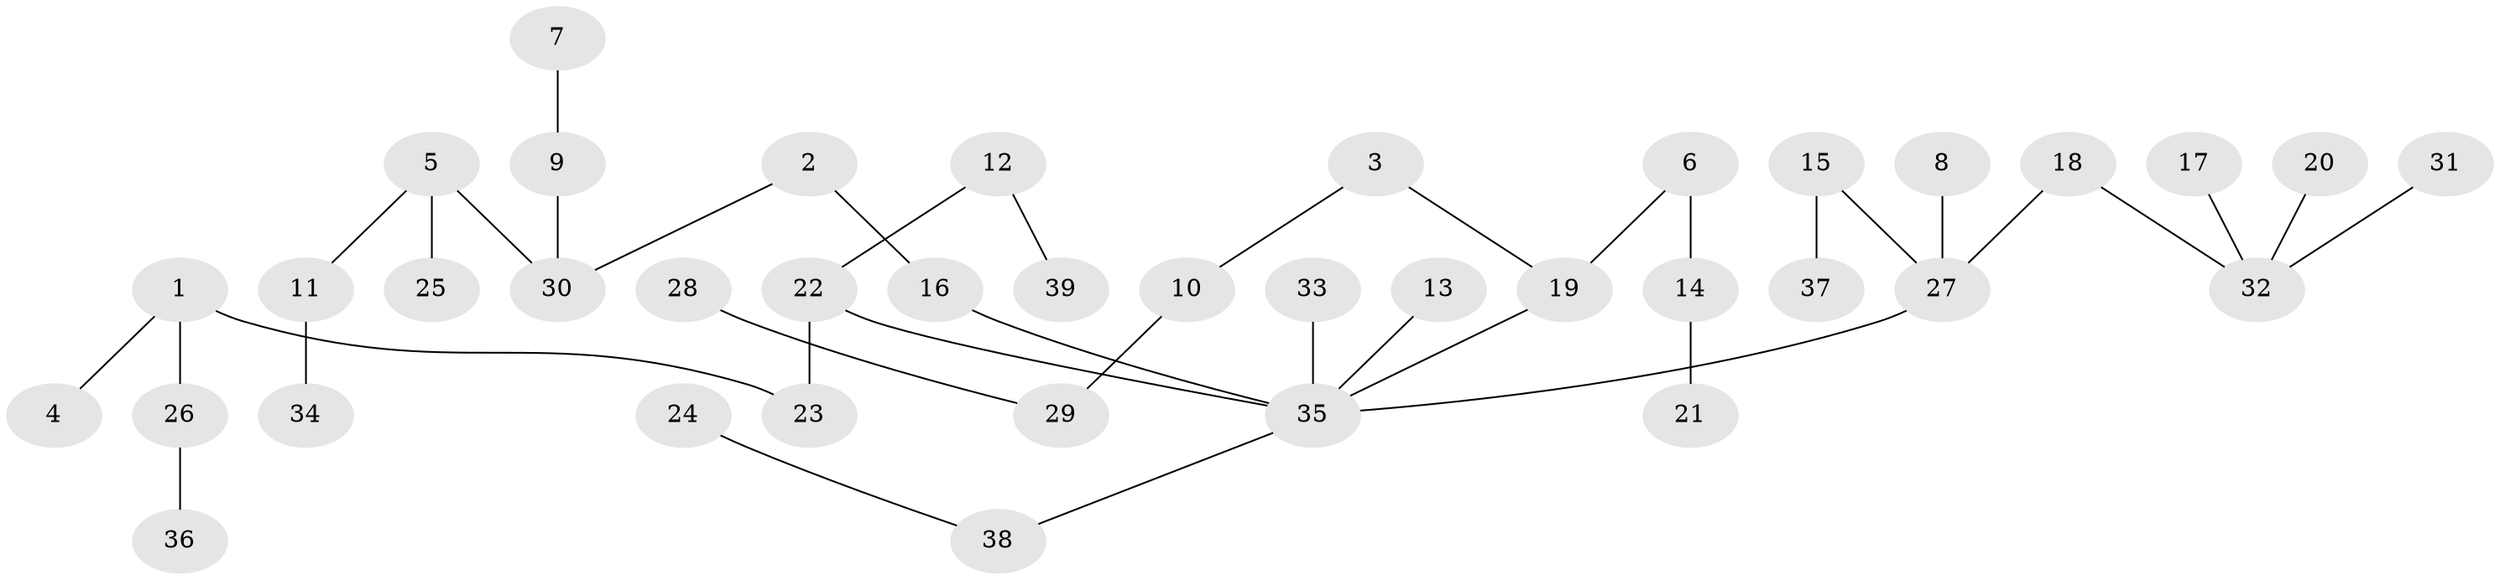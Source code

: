 // original degree distribution, {9: 0.01282051282051282, 5: 0.02564102564102564, 3: 0.19230769230769232, 2: 0.1794871794871795, 4: 0.02564102564102564, 6: 0.02564102564102564, 1: 0.5384615384615384}
// Generated by graph-tools (version 1.1) at 2025/02/03/09/25 03:02:24]
// undirected, 39 vertices, 38 edges
graph export_dot {
graph [start="1"]
  node [color=gray90,style=filled];
  1;
  2;
  3;
  4;
  5;
  6;
  7;
  8;
  9;
  10;
  11;
  12;
  13;
  14;
  15;
  16;
  17;
  18;
  19;
  20;
  21;
  22;
  23;
  24;
  25;
  26;
  27;
  28;
  29;
  30;
  31;
  32;
  33;
  34;
  35;
  36;
  37;
  38;
  39;
  1 -- 4 [weight=1.0];
  1 -- 23 [weight=1.0];
  1 -- 26 [weight=1.0];
  2 -- 16 [weight=1.0];
  2 -- 30 [weight=1.0];
  3 -- 10 [weight=1.0];
  3 -- 19 [weight=1.0];
  5 -- 11 [weight=1.0];
  5 -- 25 [weight=1.0];
  5 -- 30 [weight=1.0];
  6 -- 14 [weight=1.0];
  6 -- 19 [weight=1.0];
  7 -- 9 [weight=1.0];
  8 -- 27 [weight=1.0];
  9 -- 30 [weight=1.0];
  10 -- 29 [weight=1.0];
  11 -- 34 [weight=1.0];
  12 -- 22 [weight=1.0];
  12 -- 39 [weight=1.0];
  13 -- 35 [weight=1.0];
  14 -- 21 [weight=1.0];
  15 -- 27 [weight=1.0];
  15 -- 37 [weight=1.0];
  16 -- 35 [weight=1.0];
  17 -- 32 [weight=1.0];
  18 -- 27 [weight=1.0];
  18 -- 32 [weight=1.0];
  19 -- 35 [weight=1.0];
  20 -- 32 [weight=1.0];
  22 -- 23 [weight=1.0];
  22 -- 35 [weight=1.0];
  24 -- 38 [weight=1.0];
  26 -- 36 [weight=1.0];
  27 -- 35 [weight=1.0];
  28 -- 29 [weight=1.0];
  31 -- 32 [weight=1.0];
  33 -- 35 [weight=1.0];
  35 -- 38 [weight=1.0];
}
